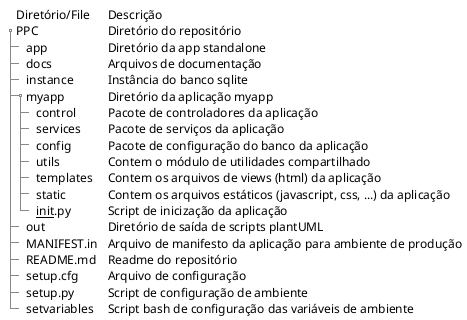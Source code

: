 @startsalt
{
{T
+ Diretório/File        | Descrição
+ PPC        | Diretório do repositório   
++ app       | Diretório da app standalone
++ docs      | Arquivos de documentação
++ instance  | Instância do banco sqlite
++ myapp     | Diretório da aplicação myapp
+++ control  | Pacote de controladores da aplicação
+++ services | Pacote de serviços da aplicação
+++ config   | Pacote de configuração do banco da aplicação
+++ utils    | Contem o módulo de utilidades compartilhado
+++ templates | Contem os arquivos de views (html) da aplicação
+++ static | Contem os arquivos estáticos (javascript, css, ...) da aplicação 
+++ __init__.py | Script de inicização da aplicação
++ out       | Diretório de saída de scripts plantUML
++ MANIFEST.in | Arquivo de manifesto da aplicação para ambiente de produção
++ README.md | Readme do repositório
++ setup.cfg | Arquivo de configuração
++ setup.py  | Script de configuração de ambiente
++ setvariables | Script bash de configuração das variáveis de ambiente
}
}
@endsalt